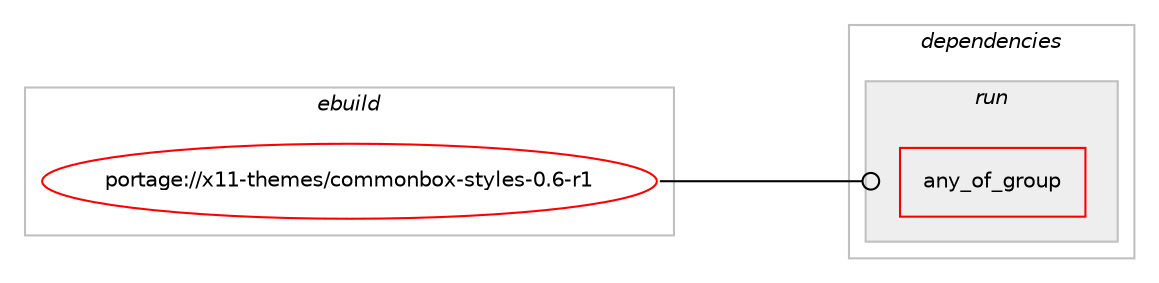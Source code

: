 digraph prolog {

# *************
# Graph options
# *************

newrank=true;
concentrate=true;
compound=true;
graph [rankdir=LR,fontname=Helvetica,fontsize=10,ranksep=1.5];#, ranksep=2.5, nodesep=0.2];
edge  [arrowhead=vee];
node  [fontname=Helvetica,fontsize=10];

# **********
# The ebuild
# **********

subgraph cluster_leftcol {
color=gray;
rank=same;
label=<<i>ebuild</i>>;
id [label="portage://x11-themes/commonbox-styles-0.6-r1", color=red, width=4, href="../x11-themes/commonbox-styles-0.6-r1.svg"];
}

# ****************
# The dependencies
# ****************

subgraph cluster_midcol {
color=gray;
label=<<i>dependencies</i>>;
subgraph cluster_compile {
fillcolor="#eeeeee";
style=filled;
label=<<i>compile</i>>;
}
subgraph cluster_compileandrun {
fillcolor="#eeeeee";
style=filled;
label=<<i>compile and run</i>>;
}
subgraph cluster_run {
fillcolor="#eeeeee";
style=filled;
label=<<i>run</i>>;
subgraph any3121 {
dependency231423 [label=<<TABLE BORDER="0" CELLBORDER="1" CELLSPACING="0" CELLPADDING="4"><TR><TD CELLPADDING="10">any_of_group</TD></TR></TABLE>>, shape=none, color=red];# *** BEGIN UNKNOWN DEPENDENCY TYPE (TODO) ***
# dependency231423 -> package_dependency(portage://x11-themes/commonbox-styles-0.6-r1,run,no,x11-wm,fluxbox,none,[,,],[],[])
# *** END UNKNOWN DEPENDENCY TYPE (TODO) ***

# *** BEGIN UNKNOWN DEPENDENCY TYPE (TODO) ***
# dependency231423 -> package_dependency(portage://x11-themes/commonbox-styles-0.6-r1,run,no,x11-wm,blackbox,none,[,,],[],[])
# *** END UNKNOWN DEPENDENCY TYPE (TODO) ***

# *** BEGIN UNKNOWN DEPENDENCY TYPE (TODO) ***
# dependency231423 -> package_dependency(portage://x11-themes/commonbox-styles-0.6-r1,run,no,x11-wm,openbox,none,[,,],[],[])
# *** END UNKNOWN DEPENDENCY TYPE (TODO) ***

}
id:e -> dependency231423:w [weight=20,style="solid",arrowhead="odot"];
}
}

# **************
# The candidates
# **************

subgraph cluster_choices {
rank=same;
color=gray;
label=<<i>candidates</i>>;

}

}
